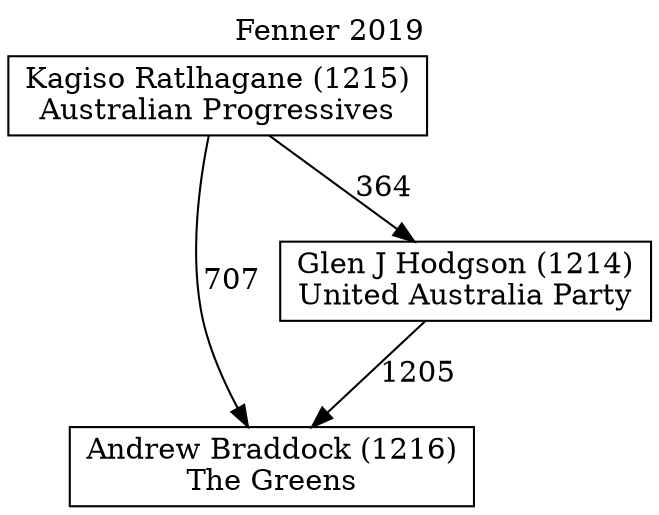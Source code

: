 // House preference flow
digraph "Andrew Braddock (1216)_Fenner_2019" {
	graph [label="Fenner 2019" labelloc=t mclimit=10]
	node [shape=box]
	"Andrew Braddock (1216)" [label="Andrew Braddock (1216)
The Greens"]
	"Glen J Hodgson (1214)" [label="Glen J Hodgson (1214)
United Australia Party"]
	"Kagiso Ratlhagane (1215)" [label="Kagiso Ratlhagane (1215)
Australian Progressives"]
	"Glen J Hodgson (1214)" -> "Andrew Braddock (1216)" [label=1205]
	"Kagiso Ratlhagane (1215)" -> "Andrew Braddock (1216)" [label=707]
	"Kagiso Ratlhagane (1215)" -> "Glen J Hodgson (1214)" [label=364]
}
